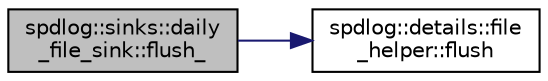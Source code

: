 digraph "spdlog::sinks::daily_file_sink::flush_"
{
  edge [fontname="Helvetica",fontsize="10",labelfontname="Helvetica",labelfontsize="10"];
  node [fontname="Helvetica",fontsize="10",shape=record];
  rankdir="LR";
  Node1 [label="spdlog::sinks::daily\l_file_sink::flush_",height=0.2,width=0.4,color="black", fillcolor="grey75", style="filled" fontcolor="black"];
  Node1 -> Node2 [color="midnightblue",fontsize="10",style="solid",fontname="Helvetica"];
  Node2 [label="spdlog::details::file\l_helper::flush",height=0.2,width=0.4,color="black", fillcolor="white", style="filled",URL="$classspdlog_1_1details_1_1file__helper.html#a1a75f29ec0c13d9fbc269bcd8378b18b"];
}
